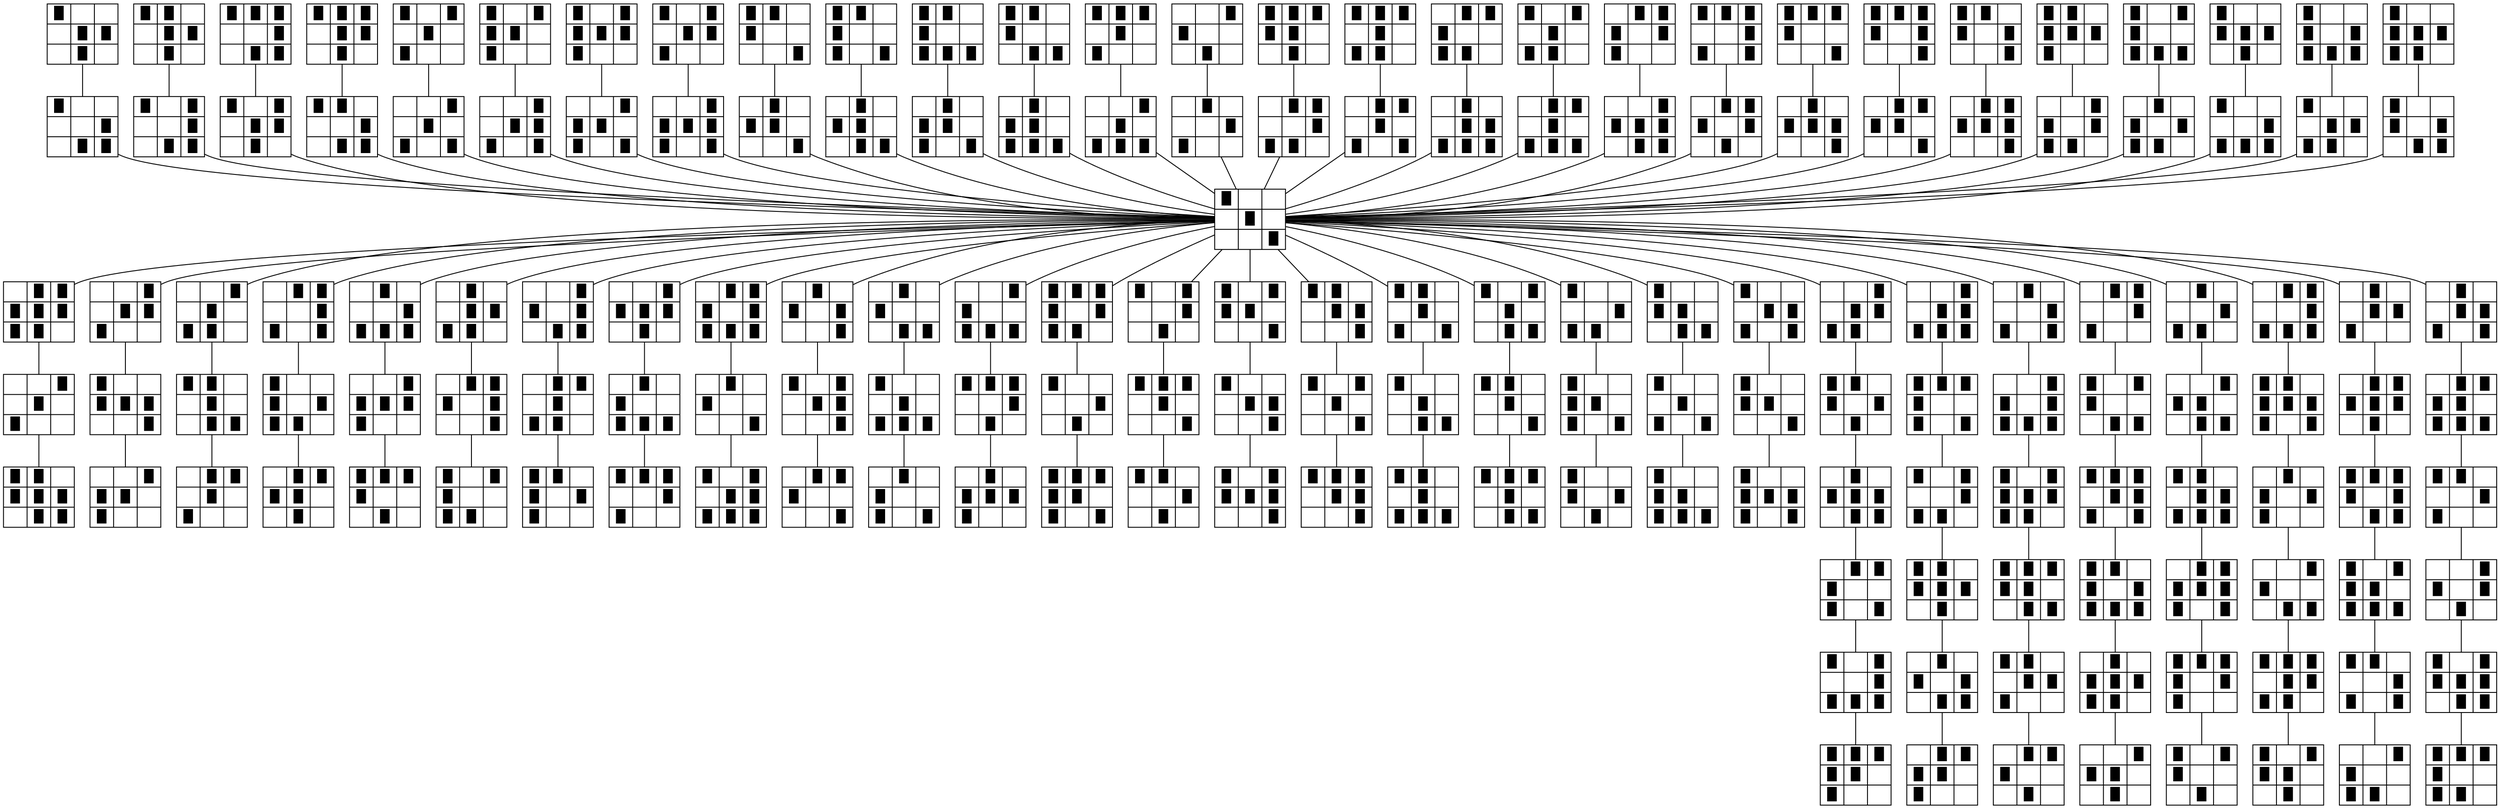 
strict graph structs {
    node [shape=record];
282 -- 267 -- 273;
314 -- 271 -- 273;
303 -- 286 -- 273;
318 -- 299 -- 273;
340 -- 85 -- 273;
468 -- 87 -- 273;
470 -- 213 -- 273;
342 -- 215 -- 273;
417 -- 177 -- 273;
481 -- 185 -- 273;
489 -- 241 -- 273;
425 -- 249 -- 273;
372 -- 93 -- 273;
140 -- 98 -- 273;
444 -- 110 -- 273;
380 -- 117 -- 273;
236 -- 123 -- 273;
348 -- 125 -- 273;
230 -- 159 -- 273;
359 -- 174 -- 273;
421 -- 179 -- 273;
423 -- 181 -- 273;
419 -- 183 -- 273;
498 -- 206 -- 273;
461 -- 234 -- 273;
410 -- 331 -- 273;
459 -- 346 -- 273;
474 -- 395 -- 273;
273 -- 254 -- 84 -- 443;
273 -- 86 -- 403 -- 212;
273 -- 92 -- 313 -- 116;
273 -- 103 -- 458 -- 188;
273 -- 107 -- 214 -- 428;
273 -- 122 -- 167 -- 460;
273 -- 143 -- 124 -- 482;
273 -- 158 -- 233 -- 358;
273 -- 239 -- 161 -- 351;
273 -- 163 -- 279 -- 165;
273 -- 169 -- 345 -- 225;
273 -- 205 -- 302 -- 242;
273 -- 494 -- 266 -- 501;
273 -- 270 -- 309 -- 298;
273 -- 405 -- 275 -- 407;
273 -- 307 -- 277 -- 311;
273 -- 369 -- 281 -- 377;
273 -- 285 -- 305 -- 317;
273 -- 330 -- 465 -- 394;
273 -- 409 -- 337 -- 473;
273 -- 339 -- 401 -- 467;
273 -- 94 -- 426 -- 187 -- 229 -- 335 -- 500;
273 -- 95 -- 485 -- 334 -- 442 -- 171 -- 244;
273 -- 99 -- 207 -- 478 -- 445 -- 370 -- 172;
273 -- 102 -- 397 -- 375 -- 491 -- 250 -- 156;
273 -- 106 -- 157 -- 379 -- 247 -- 486 -- 396;
273 -- 111 -- 499 -- 226 -- 141 -- 382 -- 412;
273 -- 114 -- 190 -- 431 -- 477 -- 355 -- 204;
273 -- 115 -- 253 -- 354 -- 142 -- 415 -- 492;
84 [label="{ | |█}|{ |█| }|{█| | }"];
85 [label="{ | |█}|{ |█| }|{█| |█}"];
86 [label="{ | |█}|{ |█| }|{█|█| }"];
87 [label="{ | |█}|{ |█| }|{█|█|█}"];
92 [label="{ | |█}|{ |█|█}|{█| | }"];
93 [label="{ | |█}|{ |█|█}|{█| |█}"];
94 [label="{ | |█}|{ |█|█}|{█|█| }"];
95 [label="{ | |█}|{ |█|█}|{█|█|█}"];
98 [label="{ | |█}|{█| | }|{ |█| }"];
99 [label="{ | |█}|{█| | }|{ |█|█}"];
102 [label="{ | |█}|{█| | }|{█|█| }"];
103 [label="{ | |█}|{█| | }|{█|█|█}"];
106 [label="{ | |█}|{█| |█}|{ |█| }"];
107 [label="{ | |█}|{█| |█}|{ |█|█}"];
110 [label="{ | |█}|{█| |█}|{█|█| }"];
111 [label="{ | |█}|{█| |█}|{█|█|█}"];
114 [label="{ | |█}|{█|█| }|{ |█| }"];
115 [label="{ | |█}|{█|█| }|{ |█|█}"];
116 [label="{ | |█}|{█|█| }|{█| | }"];
117 [label="{ | |█}|{█|█| }|{█| |█}"];
122 [label="{ | |█}|{█|█|█}|{ |█| }"];
123 [label="{ | |█}|{█|█|█}|{ |█|█}"];
124 [label="{ | |█}|{█|█|█}|{█| | }"];
125 [label="{ | |█}|{█|█|█}|{█| |█}"];
140 [label="{ |█| }|{ | |█}|{█| | }"];
141 [label="{ |█| }|{ | |█}|{█| |█}"];
142 [label="{ |█| }|{ | |█}|{█|█| }"];
143 [label="{ |█| }|{ | |█}|{█|█|█}"];
156 [label="{ |█| }|{ |█|█}|{█| | }"];
157 [label="{ |█| }|{ |█|█}|{█| |█}"];
158 [label="{ |█| }|{ |█|█}|{█|█| }"];
159 [label="{ |█| }|{ |█|█}|{█|█|█}"];
161 [label="{ |█| }|{█| | }|{ | |█}"];
163 [label="{ |█| }|{█| | }|{ |█|█}"];
165 [label="{ |█| }|{█| | }|{█| |█}"];
167 [label="{ |█| }|{█| | }|{█|█|█}"];
169 [label="{ |█| }|{█| |█}|{ | |█}"];
171 [label="{ |█| }|{█| |█}|{ |█|█}"];
172 [label="{ |█| }|{█| |█}|{█| | }"];
174 [label="{ |█| }|{█| |█}|{█|█| }"];
177 [label="{ |█| }|{█|█| }|{ | |█}"];
179 [label="{ |█| }|{█|█| }|{ |█|█}"];
181 [label="{ |█| }|{█|█| }|{█| |█}"];
183 [label="{ |█| }|{█|█| }|{█|█|█}"];
185 [label="{ |█| }|{█|█|█}|{ | |█}"];
187 [label="{ |█| }|{█|█|█}|{ |█|█}"];
188 [label="{ |█| }|{█|█|█}|{█| | }"];
190 [label="{ |█| }|{█|█|█}|{█|█| }"];
204 [label="{ |█|█}|{ | |█}|{█| | }"];
205 [label="{ |█|█}|{ | |█}|{█| |█}"];
206 [label="{ |█|█}|{ | |█}|{█|█| }"];
207 [label="{ |█|█}|{ | |█}|{█|█|█}"];
212 [label="{ |█|█}|{ |█| }|{█| | }"];
213 [label="{ |█|█}|{ |█| }|{█| |█}"];
214 [label="{ |█|█}|{ |█| }|{█|█| }"];
215 [label="{ |█|█}|{ |█| }|{█|█|█}"];
225 [label="{ |█|█}|{█| | }|{ | |█}"];
226 [label="{ |█|█}|{█| | }|{ |█| }"];
229 [label="{ |█|█}|{█| | }|{█| |█}"];
230 [label="{ |█|█}|{█| | }|{█|█| }"];
233 [label="{ |█|█}|{█| |█}|{ | |█}"];
234 [label="{ |█|█}|{█| |█}|{ |█| }"];
236 [label="{ |█|█}|{█| |█}|{█| | }"];
239 [label="{ |█|█}|{█| |█}|{█|█|█}"];
241 [label="{ |█|█}|{█|█| }|{ | |█}"];
242 [label="{ |█|█}|{█|█| }|{ |█| }"];
244 [label="{ |█|█}|{█|█| }|{█| | }"];
247 [label="{ |█|█}|{█|█| }|{█|█|█}"];
249 [label="{ |█|█}|{█|█|█}|{ | |█}"];
250 [label="{ |█|█}|{█|█|█}|{ |█| }"];
253 [label="{ |█|█}|{█|█|█}|{█| |█}"];
254 [label="{ |█|█}|{█|█|█}|{█|█| }"];
266 [label="{█| | }|{ | |█}|{ |█| }"];
267 [label="{█| | }|{ | |█}|{ |█|█}"];
270 [label="{█| | }|{ | |█}|{█|█| }"];
271 [label="{█| | }|{ | |█}|{█|█|█}"];
273 [label="{█| | }|{ |█| }|{ | |█}"];
275 [label="{█| | }|{ |█| }|{ |█|█}"];
277 [label="{█| | }|{ |█| }|{█| |█}"];
279 [label="{█| | }|{ |█| }|{█|█|█}"];
281 [label="{█| | }|{ |█|█}|{ | |█}"];
282 [label="{█| | }|{ |█|█}|{ |█| }"];
285 [label="{█| | }|{ |█|█}|{█| |█}"];
286 [label="{█| | }|{ |█|█}|{█|█| }"];
298 [label="{█| | }|{█| |█}|{ |█| }"];
299 [label="{█| | }|{█| |█}|{ |█|█}"];
302 [label="{█| | }|{█| |█}|{█|█| }"];
303 [label="{█| | }|{█| |█}|{█|█|█}"];
305 [label="{█| | }|{█|█| }|{ | |█}"];
307 [label="{█| | }|{█|█| }|{ |█|█}"];
309 [label="{█| | }|{█|█| }|{█| |█}"];
311 [label="{█| | }|{█|█| }|{█|█|█}"];
313 [label="{█| | }|{█|█|█}|{ | |█}"];
314 [label="{█| | }|{█|█|█}|{ |█| }"];
317 [label="{█| | }|{█|█|█}|{█| |█}"];
318 [label="{█| | }|{█|█|█}|{█|█| }"];
330 [label="{█| |█}|{ | |█}|{ |█| }"];
331 [label="{█| |█}|{ | |█}|{ |█|█}"];
334 [label="{█| |█}|{ | |█}|{█|█| }"];
335 [label="{█| |█}|{ | |█}|{█|█|█}"];
337 [label="{█| |█}|{ |█| }|{ | |█}"];
339 [label="{█| |█}|{ |█| }|{ |█|█}"];
340 [label="{█| |█}|{ |█| }|{█| | }"];
342 [label="{█| |█}|{ |█| }|{█|█| }"];
345 [label="{█| |█}|{ |█|█}|{ | |█}"];
346 [label="{█| |█}|{ |█|█}|{ |█| }"];
348 [label="{█| |█}|{ |█|█}|{█| | }"];
351 [label="{█| |█}|{ |█|█}|{█|█|█}"];
354 [label="{█| |█}|{█| | }|{ |█| }"];
355 [label="{█| |█}|{█| | }|{ |█|█}"];
358 [label="{█| |█}|{█| | }|{█|█| }"];
359 [label="{█| |█}|{█| | }|{█|█|█}"];
369 [label="{█| |█}|{█|█| }|{ | |█}"];
370 [label="{█| |█}|{█|█| }|{ |█| }"];
372 [label="{█| |█}|{█|█| }|{█| | }"];
375 [label="{█| |█}|{█|█| }|{█|█|█}"];
377 [label="{█| |█}|{█|█|█}|{ | |█}"];
379 [label="{█| |█}|{█|█|█}|{ |█|█}"];
380 [label="{█| |█}|{█|█|█}|{█| | }"];
382 [label="{█| |█}|{█|█|█}|{█|█| }"];
394 [label="{█|█| }|{ | |█}|{ |█| }"];
395 [label="{█|█| }|{ | |█}|{ |█|█}"];
396 [label="{█|█| }|{ | |█}|{█| | }"];
397 [label="{█|█| }|{ | |█}|{█| |█}"];
401 [label="{█|█| }|{ |█| }|{ | |█}"];
403 [label="{█|█| }|{ |█| }|{ |█|█}"];
405 [label="{█|█| }|{ |█| }|{█| |█}"];
407 [label="{█|█| }|{ |█| }|{█|█|█}"];
409 [label="{█|█| }|{ |█|█}|{ | |█}"];
410 [label="{█|█| }|{ |█|█}|{ |█| }"];
412 [label="{█|█| }|{ |█|█}|{█| | }"];
415 [label="{█|█| }|{ |█|█}|{█|█|█}"];
417 [label="{█|█| }|{█| | }|{ | |█}"];
419 [label="{█|█| }|{█| | }|{ |█|█}"];
421 [label="{█|█| }|{█| | }|{█| |█}"];
423 [label="{█|█| }|{█| | }|{█|█|█}"];
425 [label="{█|█| }|{█| |█}|{ | |█}"];
426 [label="{█|█| }|{█| |█}|{ |█| }"];
428 [label="{█|█| }|{█| |█}|{█| | }"];
431 [label="{█|█| }|{█| |█}|{█|█|█}"];
442 [label="{█|█| }|{█|█|█}|{ |█| }"];
443 [label="{█|█| }|{█|█|█}|{ |█|█}"];
444 [label="{█|█| }|{█|█|█}|{█| | }"];
445 [label="{█|█| }|{█|█|█}|{█| |█}"];
458 [label="{█|█|█}|{ | |█}|{ |█| }"];
459 [label="{█|█|█}|{ | |█}|{ |█|█}"];
460 [label="{█|█|█}|{ | |█}|{█| | }"];
461 [label="{█|█|█}|{ | |█}|{█| |█}"];
465 [label="{█|█|█}|{ |█| }|{ | |█}"];
467 [label="{█|█|█}|{ |█| }|{ |█|█}"];
468 [label="{█|█|█}|{ |█| }|{█| | }"];
470 [label="{█|█|█}|{ |█| }|{█|█| }"];
473 [label="{█|█|█}|{ |█|█}|{ | |█}"];
474 [label="{█|█|█}|{ |█|█}|{ |█| }"];
477 [label="{█|█|█}|{ |█|█}|{█| |█}"];
478 [label="{█|█|█}|{ |█|█}|{█|█| }"];
481 [label="{█|█|█}|{█| | }|{ | |█}"];
482 [label="{█|█|█}|{█| | }|{ |█| }"];
485 [label="{█|█|█}|{█| | }|{█| |█}"];
486 [label="{█|█|█}|{█| | }|{█|█| }"];
489 [label="{█|█|█}|{█| |█}|{ | |█}"];
491 [label="{█|█|█}|{█| |█}|{ |█|█}"];
492 [label="{█|█|█}|{█| |█}|{█| | }"];
494 [label="{█|█|█}|{█| |█}|{█|█| }"];
498 [label="{█|█|█}|{█|█| }|{ |█| }"];
499 [label="{█|█|█}|{█|█| }|{ |█|█}"];
500 [label="{█|█|█}|{█|█| }|{█| | }"];
501 [label="{█|█|█}|{█|█| }|{█| |█}"];
}
